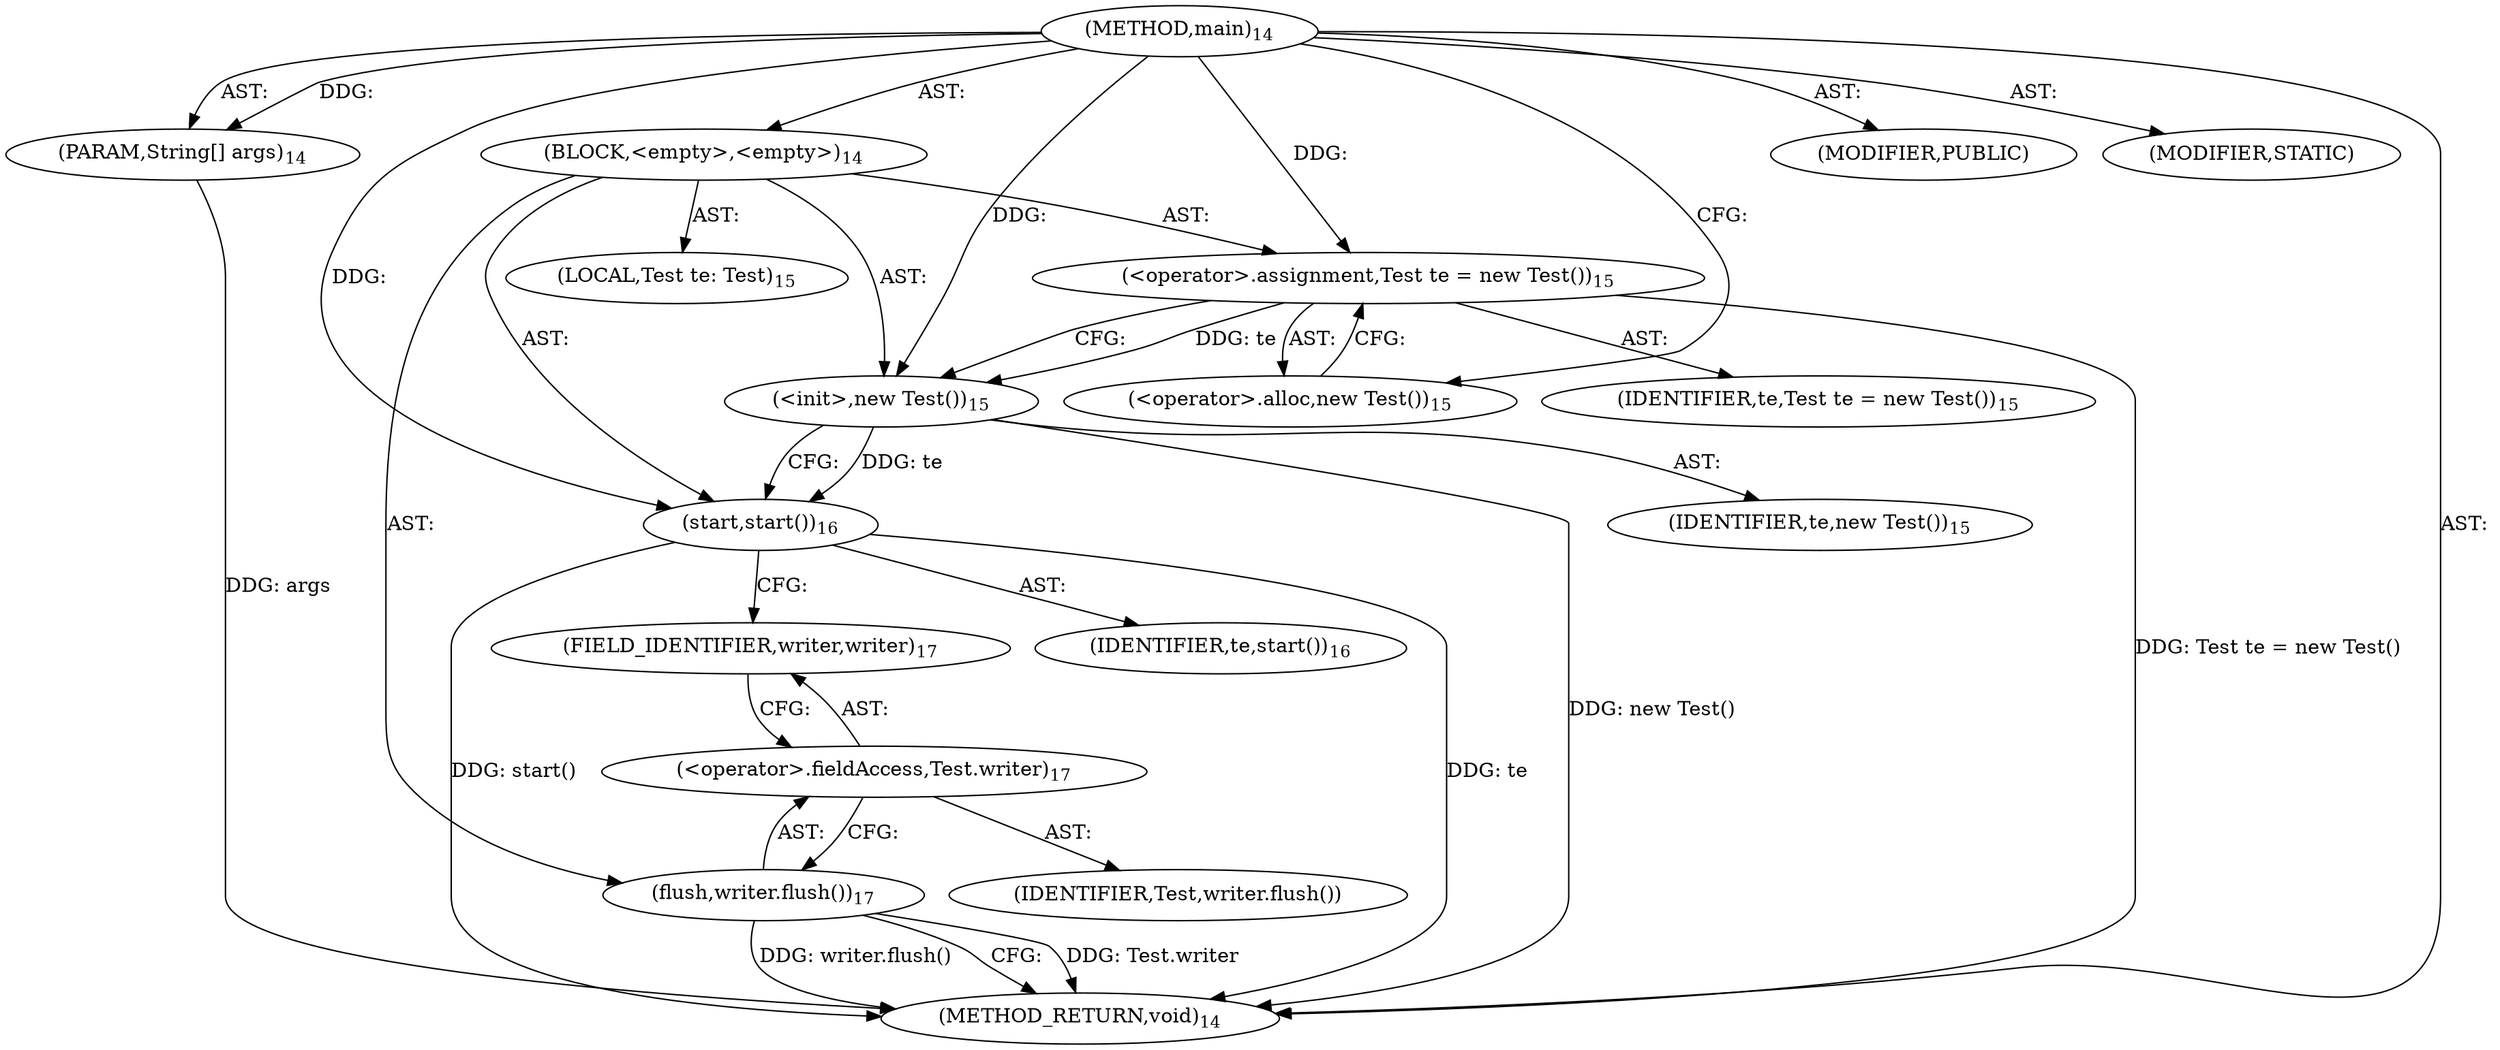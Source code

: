 digraph "main" {  
"22" [label = <(METHOD,main)<SUB>14</SUB>> ]
"23" [label = <(PARAM,String[] args)<SUB>14</SUB>> ]
"24" [label = <(BLOCK,&lt;empty&gt;,&lt;empty&gt;)<SUB>14</SUB>> ]
"6" [label = <(LOCAL,Test te: Test)<SUB>15</SUB>> ]
"25" [label = <(&lt;operator&gt;.assignment,Test te = new Test())<SUB>15</SUB>> ]
"26" [label = <(IDENTIFIER,te,Test te = new Test())<SUB>15</SUB>> ]
"27" [label = <(&lt;operator&gt;.alloc,new Test())<SUB>15</SUB>> ]
"28" [label = <(&lt;init&gt;,new Test())<SUB>15</SUB>> ]
"5" [label = <(IDENTIFIER,te,new Test())<SUB>15</SUB>> ]
"29" [label = <(start,start())<SUB>16</SUB>> ]
"30" [label = <(IDENTIFIER,te,start())<SUB>16</SUB>> ]
"31" [label = <(flush,writer.flush())<SUB>17</SUB>> ]
"32" [label = <(&lt;operator&gt;.fieldAccess,Test.writer)<SUB>17</SUB>> ]
"33" [label = <(IDENTIFIER,Test,writer.flush())> ]
"34" [label = <(FIELD_IDENTIFIER,writer,writer)<SUB>17</SUB>> ]
"35" [label = <(MODIFIER,PUBLIC)> ]
"36" [label = <(MODIFIER,STATIC)> ]
"37" [label = <(METHOD_RETURN,void)<SUB>14</SUB>> ]
  "22" -> "23"  [ label = "AST: "] 
  "22" -> "24"  [ label = "AST: "] 
  "22" -> "35"  [ label = "AST: "] 
  "22" -> "36"  [ label = "AST: "] 
  "22" -> "37"  [ label = "AST: "] 
  "24" -> "6"  [ label = "AST: "] 
  "24" -> "25"  [ label = "AST: "] 
  "24" -> "28"  [ label = "AST: "] 
  "24" -> "29"  [ label = "AST: "] 
  "24" -> "31"  [ label = "AST: "] 
  "25" -> "26"  [ label = "AST: "] 
  "25" -> "27"  [ label = "AST: "] 
  "28" -> "5"  [ label = "AST: "] 
  "29" -> "30"  [ label = "AST: "] 
  "31" -> "32"  [ label = "AST: "] 
  "32" -> "33"  [ label = "AST: "] 
  "32" -> "34"  [ label = "AST: "] 
  "25" -> "28"  [ label = "CFG: "] 
  "28" -> "29"  [ label = "CFG: "] 
  "29" -> "34"  [ label = "CFG: "] 
  "31" -> "37"  [ label = "CFG: "] 
  "27" -> "25"  [ label = "CFG: "] 
  "32" -> "31"  [ label = "CFG: "] 
  "34" -> "32"  [ label = "CFG: "] 
  "22" -> "27"  [ label = "CFG: "] 
  "23" -> "37"  [ label = "DDG: args"] 
  "25" -> "37"  [ label = "DDG: Test te = new Test()"] 
  "28" -> "37"  [ label = "DDG: new Test()"] 
  "29" -> "37"  [ label = "DDG: te"] 
  "29" -> "37"  [ label = "DDG: start()"] 
  "31" -> "37"  [ label = "DDG: Test.writer"] 
  "31" -> "37"  [ label = "DDG: writer.flush()"] 
  "22" -> "23"  [ label = "DDG: "] 
  "22" -> "25"  [ label = "DDG: "] 
  "25" -> "28"  [ label = "DDG: te"] 
  "22" -> "28"  [ label = "DDG: "] 
  "28" -> "29"  [ label = "DDG: te"] 
  "22" -> "29"  [ label = "DDG: "] 
}
